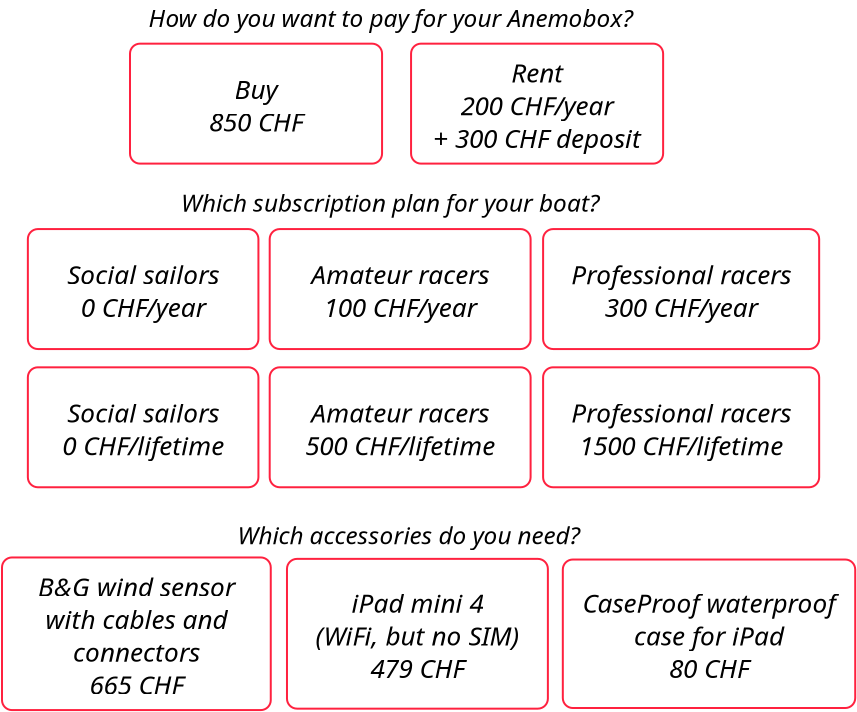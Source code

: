 <?xml version="1.0" encoding="UTF-8"?>
<dia:diagram xmlns:dia="http://www.lysator.liu.se/~alla/dia/">
  <dia:layer name="Background" visible="true" active="true">
    <dia:object type="Flowchart - Box" version="0" id="O0">
      <dia:attribute name="obj_pos">
        <dia:point val="10.694,7.184"/>
      </dia:attribute>
      <dia:attribute name="obj_bb">
        <dia:rectangle val="10.644,7.134;23.346,13.232"/>
      </dia:attribute>
      <dia:attribute name="elem_corner">
        <dia:point val="10.694,7.184"/>
      </dia:attribute>
      <dia:attribute name="elem_width">
        <dia:real val="12.603"/>
      </dia:attribute>
      <dia:attribute name="elem_height">
        <dia:real val="5.998"/>
      </dia:attribute>
      <dia:attribute name="border_width">
        <dia:real val="0.1"/>
      </dia:attribute>
      <dia:attribute name="border_color">
        <dia:color val="#ff213f"/>
      </dia:attribute>
      <dia:attribute name="show_background">
        <dia:boolean val="true"/>
      </dia:attribute>
      <dia:attribute name="corner_radius">
        <dia:real val="0.5"/>
      </dia:attribute>
      <dia:attribute name="padding">
        <dia:real val="0.5"/>
      </dia:attribute>
      <dia:attribute name="text">
        <dia:composite type="text">
          <dia:attribute name="string">
            <dia:string>#Rent
200 CHF/year
+ 300 CHF deposit#</dia:string>
          </dia:attribute>
          <dia:attribute name="font">
            <dia:font family="Muli" style="8" name="Courier"/>
          </dia:attribute>
          <dia:attribute name="height">
            <dia:real val="1.633"/>
          </dia:attribute>
          <dia:attribute name="pos">
            <dia:point val="16.995,8.984"/>
          </dia:attribute>
          <dia:attribute name="color">
            <dia:color val="#000000"/>
          </dia:attribute>
          <dia:attribute name="alignment">
            <dia:enum val="1"/>
          </dia:attribute>
        </dia:composite>
      </dia:attribute>
    </dia:object>
    <dia:object type="Standard - Text" version="1" id="O1">
      <dia:attribute name="obj_pos">
        <dia:point val="3.3,4.326"/>
      </dia:attribute>
      <dia:attribute name="obj_bb">
        <dia:rectangle val="3.3,3.731;3.3,4.476"/>
      </dia:attribute>
      <dia:attribute name="text">
        <dia:composite type="text">
          <dia:attribute name="string">
            <dia:string>##</dia:string>
          </dia:attribute>
          <dia:attribute name="font">
            <dia:font family="sans" style="0" name="Helvetica"/>
          </dia:attribute>
          <dia:attribute name="height">
            <dia:real val="0.8"/>
          </dia:attribute>
          <dia:attribute name="pos">
            <dia:point val="3.3,4.326"/>
          </dia:attribute>
          <dia:attribute name="color">
            <dia:color val="#000000"/>
          </dia:attribute>
          <dia:attribute name="alignment">
            <dia:enum val="0"/>
          </dia:attribute>
        </dia:composite>
      </dia:attribute>
      <dia:attribute name="valign">
        <dia:enum val="3"/>
      </dia:attribute>
    </dia:object>
    <dia:object type="Flowchart - Box" version="0" id="O2">
      <dia:attribute name="obj_pos">
        <dia:point val="-8.466,16.455"/>
      </dia:attribute>
      <dia:attribute name="obj_bb">
        <dia:rectangle val="-8.516,16.405;3.112,22.503"/>
      </dia:attribute>
      <dia:attribute name="elem_corner">
        <dia:point val="-8.466,16.455"/>
      </dia:attribute>
      <dia:attribute name="elem_width">
        <dia:real val="11.528"/>
      </dia:attribute>
      <dia:attribute name="elem_height">
        <dia:real val="5.998"/>
      </dia:attribute>
      <dia:attribute name="border_width">
        <dia:real val="0.1"/>
      </dia:attribute>
      <dia:attribute name="border_color">
        <dia:color val="#ff213f"/>
      </dia:attribute>
      <dia:attribute name="show_background">
        <dia:boolean val="true"/>
      </dia:attribute>
      <dia:attribute name="corner_radius">
        <dia:real val="0.5"/>
      </dia:attribute>
      <dia:attribute name="padding">
        <dia:real val="0.5"/>
      </dia:attribute>
      <dia:attribute name="text">
        <dia:composite type="text">
          <dia:attribute name="string">
            <dia:string>#Social sailors
0 CHF/year#</dia:string>
          </dia:attribute>
          <dia:attribute name="font">
            <dia:font family="Muli" style="8" name="Courier"/>
          </dia:attribute>
          <dia:attribute name="height">
            <dia:real val="1.633"/>
          </dia:attribute>
          <dia:attribute name="pos">
            <dia:point val="-2.702,19.071"/>
          </dia:attribute>
          <dia:attribute name="color">
            <dia:color val="#000000"/>
          </dia:attribute>
          <dia:attribute name="alignment">
            <dia:enum val="1"/>
          </dia:attribute>
        </dia:composite>
      </dia:attribute>
    </dia:object>
    <dia:object type="Flowchart - Box" version="0" id="O3">
      <dia:attribute name="obj_pos">
        <dia:point val="3.626,16.455"/>
      </dia:attribute>
      <dia:attribute name="obj_bb">
        <dia:rectangle val="3.576,16.405;16.721,22.503"/>
      </dia:attribute>
      <dia:attribute name="elem_corner">
        <dia:point val="3.626,16.455"/>
      </dia:attribute>
      <dia:attribute name="elem_width">
        <dia:real val="13.045"/>
      </dia:attribute>
      <dia:attribute name="elem_height">
        <dia:real val="5.998"/>
      </dia:attribute>
      <dia:attribute name="border_width">
        <dia:real val="0.1"/>
      </dia:attribute>
      <dia:attribute name="border_color">
        <dia:color val="#ff213f"/>
      </dia:attribute>
      <dia:attribute name="show_background">
        <dia:boolean val="true"/>
      </dia:attribute>
      <dia:attribute name="corner_radius">
        <dia:real val="0.5"/>
      </dia:attribute>
      <dia:attribute name="padding">
        <dia:real val="0.5"/>
      </dia:attribute>
      <dia:attribute name="text">
        <dia:composite type="text">
          <dia:attribute name="string">
            <dia:string>#Amateur racers
100 CHF/year#</dia:string>
          </dia:attribute>
          <dia:attribute name="font">
            <dia:font family="Muli" style="8" name="Courier"/>
          </dia:attribute>
          <dia:attribute name="height">
            <dia:real val="1.633"/>
          </dia:attribute>
          <dia:attribute name="pos">
            <dia:point val="10.149,19.071"/>
          </dia:attribute>
          <dia:attribute name="color">
            <dia:color val="#000000"/>
          </dia:attribute>
          <dia:attribute name="alignment">
            <dia:enum val="1"/>
          </dia:attribute>
        </dia:composite>
      </dia:attribute>
    </dia:object>
    <dia:object type="Flowchart - Box" version="0" id="O4">
      <dia:attribute name="obj_pos">
        <dia:point val="17.296,16.455"/>
      </dia:attribute>
      <dia:attribute name="obj_bb">
        <dia:rectangle val="17.246,16.405;31.148,22.503"/>
      </dia:attribute>
      <dia:attribute name="elem_corner">
        <dia:point val="17.296,16.455"/>
      </dia:attribute>
      <dia:attribute name="elem_width">
        <dia:real val="13.803"/>
      </dia:attribute>
      <dia:attribute name="elem_height">
        <dia:real val="5.998"/>
      </dia:attribute>
      <dia:attribute name="border_width">
        <dia:real val="0.1"/>
      </dia:attribute>
      <dia:attribute name="border_color">
        <dia:color val="#ff213f"/>
      </dia:attribute>
      <dia:attribute name="show_background">
        <dia:boolean val="true"/>
      </dia:attribute>
      <dia:attribute name="corner_radius">
        <dia:real val="0.5"/>
      </dia:attribute>
      <dia:attribute name="padding">
        <dia:real val="0.5"/>
      </dia:attribute>
      <dia:attribute name="text">
        <dia:composite type="text">
          <dia:attribute name="string">
            <dia:string>#Professional racers
300 CHF/year#</dia:string>
          </dia:attribute>
          <dia:attribute name="font">
            <dia:font family="Muli" style="8" name="Courier"/>
          </dia:attribute>
          <dia:attribute name="height">
            <dia:real val="1.633"/>
          </dia:attribute>
          <dia:attribute name="pos">
            <dia:point val="24.197,19.071"/>
          </dia:attribute>
          <dia:attribute name="color">
            <dia:color val="#000000"/>
          </dia:attribute>
          <dia:attribute name="alignment">
            <dia:enum val="1"/>
          </dia:attribute>
        </dia:composite>
      </dia:attribute>
    </dia:object>
    <dia:object type="Standard - Text" version="1" id="O5">
      <dia:attribute name="obj_pos">
        <dia:point val="9.662,6.351"/>
      </dia:attribute>
      <dia:attribute name="obj_bb">
        <dia:rectangle val="-3.406,5.189;22.731,6.721"/>
      </dia:attribute>
      <dia:attribute name="text">
        <dia:composite type="text">
          <dia:attribute name="string">
            <dia:string>#How do you want to pay for your Anemobox?#</dia:string>
          </dia:attribute>
          <dia:attribute name="font">
            <dia:font family="Muli" style="8" name="Courier"/>
          </dia:attribute>
          <dia:attribute name="height">
            <dia:real val="1.52"/>
          </dia:attribute>
          <dia:attribute name="pos">
            <dia:point val="9.662,6.351"/>
          </dia:attribute>
          <dia:attribute name="color">
            <dia:color val="#000000"/>
          </dia:attribute>
          <dia:attribute name="alignment">
            <dia:enum val="1"/>
          </dia:attribute>
        </dia:composite>
      </dia:attribute>
      <dia:attribute name="valign">
        <dia:enum val="3"/>
      </dia:attribute>
    </dia:object>
    <dia:object type="Standard - Text" version="1" id="O6">
      <dia:attribute name="obj_pos">
        <dia:point val="9.643,15.582"/>
      </dia:attribute>
      <dia:attribute name="obj_bb">
        <dia:rectangle val="-1.42,14.382;20.745,16.029"/>
      </dia:attribute>
      <dia:attribute name="text">
        <dia:composite type="text">
          <dia:attribute name="string">
            <dia:string>#Which subscription plan for your boat?#</dia:string>
          </dia:attribute>
          <dia:attribute name="font">
            <dia:font family="Muli" style="8" name="Courier"/>
          </dia:attribute>
          <dia:attribute name="height">
            <dia:real val="1.52"/>
          </dia:attribute>
          <dia:attribute name="pos">
            <dia:point val="9.643,15.582"/>
          </dia:attribute>
          <dia:attribute name="color">
            <dia:color val="#000000"/>
          </dia:attribute>
          <dia:attribute name="alignment">
            <dia:enum val="1"/>
          </dia:attribute>
        </dia:composite>
      </dia:attribute>
      <dia:attribute name="valign">
        <dia:enum val="3"/>
      </dia:attribute>
    </dia:object>
    <dia:object type="Standard - Text" version="1" id="O7">
      <dia:attribute name="obj_pos">
        <dia:point val="10.563,32.207"/>
      </dia:attribute>
      <dia:attribute name="obj_bb">
        <dia:rectangle val="1.224,31.045;19.901,32.577"/>
      </dia:attribute>
      <dia:attribute name="text">
        <dia:composite type="text">
          <dia:attribute name="string">
            <dia:string>#Which accessories do you need?#</dia:string>
          </dia:attribute>
          <dia:attribute name="font">
            <dia:font family="Muli" style="8" name="Courier"/>
          </dia:attribute>
          <dia:attribute name="height">
            <dia:real val="1.52"/>
          </dia:attribute>
          <dia:attribute name="pos">
            <dia:point val="10.563,32.207"/>
          </dia:attribute>
          <dia:attribute name="color">
            <dia:color val="#000000"/>
          </dia:attribute>
          <dia:attribute name="alignment">
            <dia:enum val="1"/>
          </dia:attribute>
        </dia:composite>
      </dia:attribute>
      <dia:attribute name="valign">
        <dia:enum val="3"/>
      </dia:attribute>
    </dia:object>
    <dia:object type="Flowchart - Box" version="0" id="O8">
      <dia:attribute name="obj_pos">
        <dia:point val="-9.759,32.874"/>
      </dia:attribute>
      <dia:attribute name="obj_bb">
        <dia:rectangle val="-9.809,32.824;3.729,40.554"/>
      </dia:attribute>
      <dia:attribute name="elem_corner">
        <dia:point val="-9.759,32.874"/>
      </dia:attribute>
      <dia:attribute name="elem_width">
        <dia:real val="13.438"/>
      </dia:attribute>
      <dia:attribute name="elem_height">
        <dia:real val="7.631"/>
      </dia:attribute>
      <dia:attribute name="border_width">
        <dia:real val="0.1"/>
      </dia:attribute>
      <dia:attribute name="border_color">
        <dia:color val="#ff213f"/>
      </dia:attribute>
      <dia:attribute name="show_background">
        <dia:boolean val="true"/>
      </dia:attribute>
      <dia:attribute name="corner_radius">
        <dia:real val="0.5"/>
      </dia:attribute>
      <dia:attribute name="padding">
        <dia:real val="0.5"/>
      </dia:attribute>
      <dia:attribute name="text">
        <dia:composite type="text">
          <dia:attribute name="string">
            <dia:string>#B&amp;G wind sensor
with cables and
connectors
665 CHF#</dia:string>
          </dia:attribute>
          <dia:attribute name="font">
            <dia:font family="Muli" style="8" name="Courier"/>
          </dia:attribute>
          <dia:attribute name="height">
            <dia:real val="1.633"/>
          </dia:attribute>
          <dia:attribute name="pos">
            <dia:point val="-3.04,34.674"/>
          </dia:attribute>
          <dia:attribute name="color">
            <dia:color val="#000000"/>
          </dia:attribute>
          <dia:attribute name="alignment">
            <dia:enum val="1"/>
          </dia:attribute>
        </dia:composite>
      </dia:attribute>
    </dia:object>
    <dia:object type="Flowchart - Box" version="0" id="O9">
      <dia:attribute name="obj_pos">
        <dia:point val="4.49,32.945"/>
      </dia:attribute>
      <dia:attribute name="obj_bb">
        <dia:rectangle val="4.44,32.895;17.585,40.483"/>
      </dia:attribute>
      <dia:attribute name="elem_corner">
        <dia:point val="4.49,32.945"/>
      </dia:attribute>
      <dia:attribute name="elem_width">
        <dia:real val="13.045"/>
      </dia:attribute>
      <dia:attribute name="elem_height">
        <dia:real val="7.488"/>
      </dia:attribute>
      <dia:attribute name="border_width">
        <dia:real val="0.1"/>
      </dia:attribute>
      <dia:attribute name="border_color">
        <dia:color val="#ff213f"/>
      </dia:attribute>
      <dia:attribute name="show_background">
        <dia:boolean val="true"/>
      </dia:attribute>
      <dia:attribute name="corner_radius">
        <dia:real val="0.5"/>
      </dia:attribute>
      <dia:attribute name="padding">
        <dia:real val="0.5"/>
      </dia:attribute>
      <dia:attribute name="text">
        <dia:composite type="text">
          <dia:attribute name="string">
            <dia:string>#iPad mini 4
(WiFi, but no SIM)
479 CHF#</dia:string>
          </dia:attribute>
          <dia:attribute name="font">
            <dia:font family="Muli" style="8" name="Courier"/>
          </dia:attribute>
          <dia:attribute name="height">
            <dia:real val="1.633"/>
          </dia:attribute>
          <dia:attribute name="pos">
            <dia:point val="11.013,35.49"/>
          </dia:attribute>
          <dia:attribute name="color">
            <dia:color val="#000000"/>
          </dia:attribute>
          <dia:attribute name="alignment">
            <dia:enum val="1"/>
          </dia:attribute>
        </dia:composite>
      </dia:attribute>
    </dia:object>
    <dia:object type="Flowchart - Box" version="0" id="O10">
      <dia:attribute name="obj_pos">
        <dia:point val="18.282,32.977"/>
      </dia:attribute>
      <dia:attribute name="obj_bb">
        <dia:rectangle val="18.232,32.927;32.952,40.451"/>
      </dia:attribute>
      <dia:attribute name="elem_corner">
        <dia:point val="18.282,32.977"/>
      </dia:attribute>
      <dia:attribute name="elem_width">
        <dia:real val="14.62"/>
      </dia:attribute>
      <dia:attribute name="elem_height">
        <dia:real val="7.425"/>
      </dia:attribute>
      <dia:attribute name="border_width">
        <dia:real val="0.1"/>
      </dia:attribute>
      <dia:attribute name="border_color">
        <dia:color val="#ff213f"/>
      </dia:attribute>
      <dia:attribute name="show_background">
        <dia:boolean val="true"/>
      </dia:attribute>
      <dia:attribute name="corner_radius">
        <dia:real val="0.5"/>
      </dia:attribute>
      <dia:attribute name="padding">
        <dia:real val="0.5"/>
      </dia:attribute>
      <dia:attribute name="text">
        <dia:composite type="text">
          <dia:attribute name="string">
            <dia:string>#CaseProof waterproof
case for iPad
80 CHF#</dia:string>
          </dia:attribute>
          <dia:attribute name="font">
            <dia:font family="Muli" style="8" name="Courier"/>
          </dia:attribute>
          <dia:attribute name="height">
            <dia:real val="1.633"/>
          </dia:attribute>
          <dia:attribute name="pos">
            <dia:point val="25.591,35.49"/>
          </dia:attribute>
          <dia:attribute name="color">
            <dia:color val="#000000"/>
          </dia:attribute>
          <dia:attribute name="alignment">
            <dia:enum val="1"/>
          </dia:attribute>
        </dia:composite>
      </dia:attribute>
    </dia:object>
    <dia:object type="Flowchart - Box" version="0" id="O11">
      <dia:attribute name="obj_pos">
        <dia:point val="17.296,23.366"/>
      </dia:attribute>
      <dia:attribute name="obj_bb">
        <dia:rectangle val="17.246,23.316;31.148,29.414"/>
      </dia:attribute>
      <dia:attribute name="elem_corner">
        <dia:point val="17.296,23.366"/>
      </dia:attribute>
      <dia:attribute name="elem_width">
        <dia:real val="13.803"/>
      </dia:attribute>
      <dia:attribute name="elem_height">
        <dia:real val="5.998"/>
      </dia:attribute>
      <dia:attribute name="border_width">
        <dia:real val="0.1"/>
      </dia:attribute>
      <dia:attribute name="border_color">
        <dia:color val="#ff213f"/>
      </dia:attribute>
      <dia:attribute name="show_background">
        <dia:boolean val="true"/>
      </dia:attribute>
      <dia:attribute name="corner_radius">
        <dia:real val="0.5"/>
      </dia:attribute>
      <dia:attribute name="padding">
        <dia:real val="0.5"/>
      </dia:attribute>
      <dia:attribute name="text">
        <dia:composite type="text">
          <dia:attribute name="string">
            <dia:string>#Professional racers
1500 CHF/lifetime#</dia:string>
          </dia:attribute>
          <dia:attribute name="font">
            <dia:font family="Muli" style="8" name="Courier"/>
          </dia:attribute>
          <dia:attribute name="height">
            <dia:real val="1.633"/>
          </dia:attribute>
          <dia:attribute name="pos">
            <dia:point val="24.197,25.983"/>
          </dia:attribute>
          <dia:attribute name="color">
            <dia:color val="#000000"/>
          </dia:attribute>
          <dia:attribute name="alignment">
            <dia:enum val="1"/>
          </dia:attribute>
        </dia:composite>
      </dia:attribute>
    </dia:object>
    <dia:object type="Flowchart - Box" version="0" id="O12">
      <dia:attribute name="obj_pos">
        <dia:point val="3.626,23.366"/>
      </dia:attribute>
      <dia:attribute name="obj_bb">
        <dia:rectangle val="3.576,23.316;16.721,29.414"/>
      </dia:attribute>
      <dia:attribute name="elem_corner">
        <dia:point val="3.626,23.366"/>
      </dia:attribute>
      <dia:attribute name="elem_width">
        <dia:real val="13.045"/>
      </dia:attribute>
      <dia:attribute name="elem_height">
        <dia:real val="5.998"/>
      </dia:attribute>
      <dia:attribute name="border_width">
        <dia:real val="0.1"/>
      </dia:attribute>
      <dia:attribute name="border_color">
        <dia:color val="#ff213f"/>
      </dia:attribute>
      <dia:attribute name="show_background">
        <dia:boolean val="true"/>
      </dia:attribute>
      <dia:attribute name="corner_radius">
        <dia:real val="0.5"/>
      </dia:attribute>
      <dia:attribute name="padding">
        <dia:real val="0.5"/>
      </dia:attribute>
      <dia:attribute name="text">
        <dia:composite type="text">
          <dia:attribute name="string">
            <dia:string>#Amateur racers
500 CHF/lifetime#</dia:string>
          </dia:attribute>
          <dia:attribute name="font">
            <dia:font family="Muli" style="8" name="Courier"/>
          </dia:attribute>
          <dia:attribute name="height">
            <dia:real val="1.633"/>
          </dia:attribute>
          <dia:attribute name="pos">
            <dia:point val="10.149,25.983"/>
          </dia:attribute>
          <dia:attribute name="color">
            <dia:color val="#000000"/>
          </dia:attribute>
          <dia:attribute name="alignment">
            <dia:enum val="1"/>
          </dia:attribute>
        </dia:composite>
      </dia:attribute>
    </dia:object>
    <dia:object type="Flowchart - Box" version="0" id="O13">
      <dia:attribute name="obj_pos">
        <dia:point val="-8.466,23.366"/>
      </dia:attribute>
      <dia:attribute name="obj_bb">
        <dia:rectangle val="-8.516,23.316;3.112,29.414"/>
      </dia:attribute>
      <dia:attribute name="elem_corner">
        <dia:point val="-8.466,23.366"/>
      </dia:attribute>
      <dia:attribute name="elem_width">
        <dia:real val="11.528"/>
      </dia:attribute>
      <dia:attribute name="elem_height">
        <dia:real val="5.998"/>
      </dia:attribute>
      <dia:attribute name="border_width">
        <dia:real val="0.1"/>
      </dia:attribute>
      <dia:attribute name="border_color">
        <dia:color val="#ff213f"/>
      </dia:attribute>
      <dia:attribute name="show_background">
        <dia:boolean val="true"/>
      </dia:attribute>
      <dia:attribute name="corner_radius">
        <dia:real val="0.5"/>
      </dia:attribute>
      <dia:attribute name="padding">
        <dia:real val="0.5"/>
      </dia:attribute>
      <dia:attribute name="text">
        <dia:composite type="text">
          <dia:attribute name="string">
            <dia:string>#Social sailors
0 CHF/lifetime#</dia:string>
          </dia:attribute>
          <dia:attribute name="font">
            <dia:font family="Muli" style="8" name="Courier"/>
          </dia:attribute>
          <dia:attribute name="height">
            <dia:real val="1.633"/>
          </dia:attribute>
          <dia:attribute name="pos">
            <dia:point val="-2.702,25.983"/>
          </dia:attribute>
          <dia:attribute name="color">
            <dia:color val="#000000"/>
          </dia:attribute>
          <dia:attribute name="alignment">
            <dia:enum val="1"/>
          </dia:attribute>
        </dia:composite>
      </dia:attribute>
    </dia:object>
    <dia:object type="Flowchart - Box" version="0" id="O14">
      <dia:attribute name="obj_pos">
        <dia:point val="-3.359,7.184"/>
      </dia:attribute>
      <dia:attribute name="obj_bb">
        <dia:rectangle val="-3.409,7.134;9.293,13.232"/>
      </dia:attribute>
      <dia:attribute name="elem_corner">
        <dia:point val="-3.359,7.184"/>
      </dia:attribute>
      <dia:attribute name="elem_width">
        <dia:real val="12.603"/>
      </dia:attribute>
      <dia:attribute name="elem_height">
        <dia:real val="5.998"/>
      </dia:attribute>
      <dia:attribute name="border_width">
        <dia:real val="0.1"/>
      </dia:attribute>
      <dia:attribute name="border_color">
        <dia:color val="#ff213f"/>
      </dia:attribute>
      <dia:attribute name="show_background">
        <dia:boolean val="true"/>
      </dia:attribute>
      <dia:attribute name="corner_radius">
        <dia:real val="0.5"/>
      </dia:attribute>
      <dia:attribute name="padding">
        <dia:real val="0.5"/>
      </dia:attribute>
      <dia:attribute name="text">
        <dia:composite type="text">
          <dia:attribute name="string">
            <dia:string>#Buy
850 CHF#</dia:string>
          </dia:attribute>
          <dia:attribute name="font">
            <dia:font family="Muli" style="8" name="Courier"/>
          </dia:attribute>
          <dia:attribute name="height">
            <dia:real val="1.633"/>
          </dia:attribute>
          <dia:attribute name="pos">
            <dia:point val="2.942,9.801"/>
          </dia:attribute>
          <dia:attribute name="color">
            <dia:color val="#000000"/>
          </dia:attribute>
          <dia:attribute name="alignment">
            <dia:enum val="1"/>
          </dia:attribute>
        </dia:composite>
      </dia:attribute>
    </dia:object>
  </dia:layer>
</dia:diagram>
